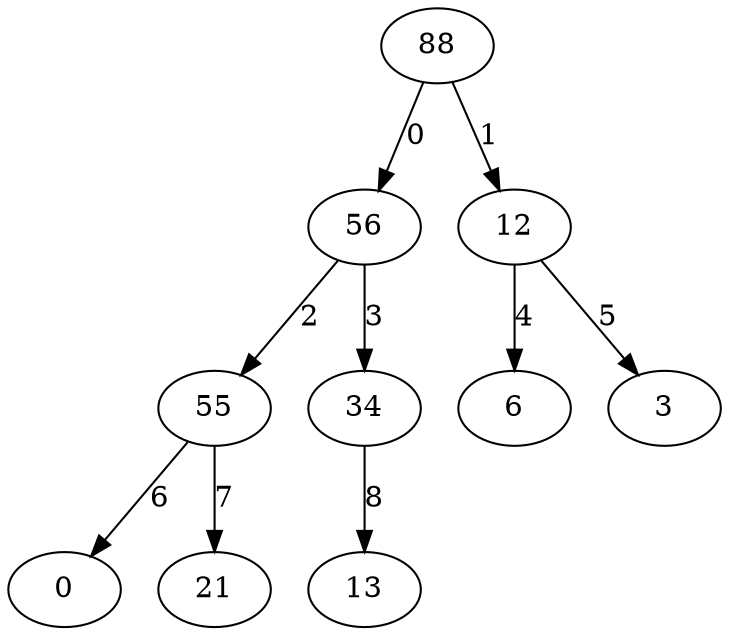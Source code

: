 digraph{
88 -> 56[label="0"];
88 -> 12[label="1"];
56 -> 55[label="2"];
56 -> 34[label="3"];
12 -> 6[label="4"];
12 -> 3[label="5"];
55 -> 0[label="6"];
55 -> 21[label="7"];
34 -> 13[label="8"];
}